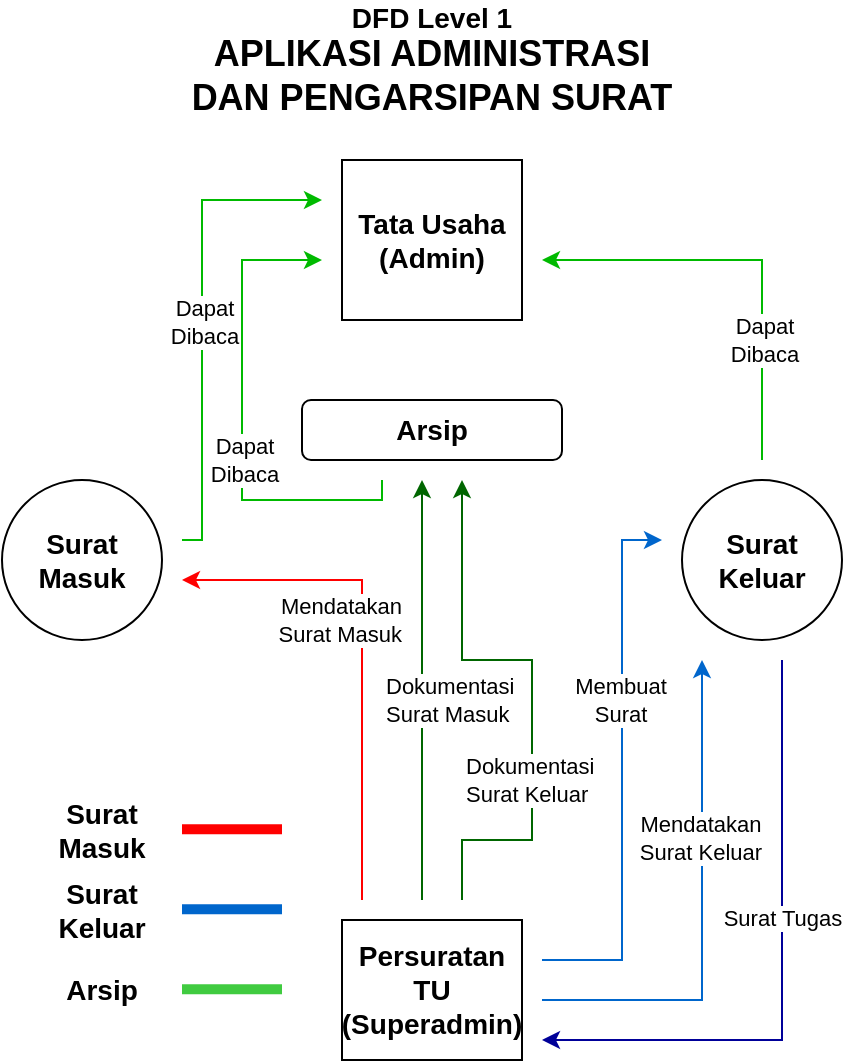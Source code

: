 <mxfile version="21.8.1" type="device">
  <diagram name="Page-1" id="-krOig79hkJ82ZUgCSBC">
    <mxGraphModel dx="1156" dy="694" grid="1" gridSize="10" guides="1" tooltips="1" connect="1" arrows="1" fold="1" page="1" pageScale="1" pageWidth="1169" pageHeight="827" math="0" shadow="0">
      <root>
        <mxCell id="0" />
        <mxCell id="1" parent="0" />
        <mxCell id="GmR0d216pOpwCIbNAV7s-1" value="&lt;font style=&quot;font-size: 14px;&quot;&gt;&lt;b&gt;Surat Masuk&lt;/b&gt;&lt;/font&gt;" style="ellipse;whiteSpace=wrap;html=1;aspect=fixed;" parent="1" vertex="1">
          <mxGeometry x="370" y="270" width="80" height="80" as="geometry" />
        </mxCell>
        <mxCell id="GmR0d216pOpwCIbNAV7s-2" value="&lt;font style=&quot;font-size: 14px;&quot;&gt;&lt;b&gt;Surat Keluar&lt;/b&gt;&lt;/font&gt;" style="ellipse;whiteSpace=wrap;html=1;aspect=fixed;" parent="1" vertex="1">
          <mxGeometry x="710" y="270" width="80" height="80" as="geometry" />
        </mxCell>
        <mxCell id="GmR0d216pOpwCIbNAV7s-3" value="&lt;font style=&quot;font-size: 14px;&quot;&gt;&lt;b&gt;Arsip&lt;/b&gt;&lt;/font&gt;" style="rounded=1;whiteSpace=wrap;html=1;" parent="1" vertex="1">
          <mxGeometry x="520" y="230" width="130" height="30" as="geometry" />
        </mxCell>
        <mxCell id="GmR0d216pOpwCIbNAV7s-4" value="&lt;font style=&quot;font-size: 14px;&quot;&gt;&lt;b&gt;Persuratan TU&lt;br&gt;(Superadmin)&lt;br&gt;&lt;/b&gt;&lt;/font&gt;" style="rounded=0;whiteSpace=wrap;html=1;" parent="1" vertex="1">
          <mxGeometry x="540" y="490" width="90" height="70" as="geometry" />
        </mxCell>
        <mxCell id="GmR0d216pOpwCIbNAV7s-5" value="" style="endArrow=classic;html=1;rounded=0;fillColor=#f8cecc;strokeColor=#ff0000;" parent="1" edge="1">
          <mxGeometry width="50" height="50" relative="1" as="geometry">
            <mxPoint x="550" y="480" as="sourcePoint" />
            <mxPoint x="460" y="320" as="targetPoint" />
            <Array as="points">
              <mxPoint x="550" y="320" />
            </Array>
          </mxGeometry>
        </mxCell>
        <mxCell id="GmR0d216pOpwCIbNAV7s-6" value="Mendatakan &lt;br&gt;Surat Masuk" style="edgeLabel;html=1;align=right;verticalAlign=middle;resizable=0;points=[];" parent="GmR0d216pOpwCIbNAV7s-5" vertex="1" connectable="0">
          <mxGeometry x="0.377" y="-1" relative="1" as="geometry">
            <mxPoint x="32" y="21" as="offset" />
          </mxGeometry>
        </mxCell>
        <mxCell id="GmR0d216pOpwCIbNAV7s-7" value="" style="endArrow=classic;html=1;rounded=0;strokeColor=#006600;" parent="1" edge="1">
          <mxGeometry width="50" height="50" relative="1" as="geometry">
            <mxPoint x="580" y="480" as="sourcePoint" />
            <mxPoint x="580" y="270" as="targetPoint" />
            <Array as="points" />
          </mxGeometry>
        </mxCell>
        <mxCell id="GmR0d216pOpwCIbNAV7s-8" value="Dokumentasi&lt;br&gt;Surat Masuk&amp;nbsp;" style="edgeLabel;html=1;align=left;verticalAlign=middle;resizable=0;points=[];strokeColor=#ff0000;" parent="GmR0d216pOpwCIbNAV7s-7" vertex="1" connectable="0">
          <mxGeometry x="0.377" y="-1" relative="1" as="geometry">
            <mxPoint x="-21" y="44" as="offset" />
          </mxGeometry>
        </mxCell>
        <mxCell id="GmR0d216pOpwCIbNAV7s-9" value="&lt;font style=&quot;font-size: 14px;&quot;&gt;&lt;b&gt;Tata Usaha&lt;br&gt;(Admin)&lt;br&gt;&lt;/b&gt;&lt;/font&gt;" style="rounded=0;whiteSpace=wrap;html=1;" parent="1" vertex="1">
          <mxGeometry x="540" y="110" width="90" height="80" as="geometry" />
        </mxCell>
        <mxCell id="GmR0d216pOpwCIbNAV7s-10" value="" style="endArrow=classic;html=1;rounded=0;strokeColor=#00BA00;" parent="1" edge="1">
          <mxGeometry width="50" height="50" relative="1" as="geometry">
            <mxPoint x="560" y="270" as="sourcePoint" />
            <mxPoint x="530" y="160" as="targetPoint" />
            <Array as="points">
              <mxPoint x="560" y="280" />
              <mxPoint x="490" y="280" />
              <mxPoint x="490" y="160" />
            </Array>
          </mxGeometry>
        </mxCell>
        <mxCell id="GmR0d216pOpwCIbNAV7s-11" value="Dapat &lt;br&gt;Dibaca" style="edgeLabel;html=1;align=center;verticalAlign=middle;resizable=0;points=[];" parent="GmR0d216pOpwCIbNAV7s-10" vertex="1" connectable="0">
          <mxGeometry x="0.369" y="-1" relative="1" as="geometry">
            <mxPoint y="64" as="offset" />
          </mxGeometry>
        </mxCell>
        <mxCell id="GmR0d216pOpwCIbNAV7s-12" value="" style="endArrow=classic;html=1;rounded=0;strokeColor=#00BA00;" parent="1" edge="1">
          <mxGeometry width="50" height="50" relative="1" as="geometry">
            <mxPoint x="460" y="300" as="sourcePoint" />
            <mxPoint x="530" y="130" as="targetPoint" />
            <Array as="points">
              <mxPoint x="470" y="300" />
              <mxPoint x="470" y="130" />
            </Array>
          </mxGeometry>
        </mxCell>
        <mxCell id="GmR0d216pOpwCIbNAV7s-13" value="Dapat &lt;br&gt;Dibaca" style="edgeLabel;html=1;align=center;verticalAlign=middle;resizable=0;points=[];" parent="GmR0d216pOpwCIbNAV7s-12" vertex="1" connectable="0">
          <mxGeometry x="0.369" y="-1" relative="1" as="geometry">
            <mxPoint y="45" as="offset" />
          </mxGeometry>
        </mxCell>
        <mxCell id="GmR0d216pOpwCIbNAV7s-14" value="" style="endArrow=classic;html=1;rounded=0;strokeColor=#0066CC;" parent="1" edge="1">
          <mxGeometry width="50" height="50" relative="1" as="geometry">
            <mxPoint x="640" y="510" as="sourcePoint" />
            <mxPoint x="700" y="300" as="targetPoint" />
            <Array as="points">
              <mxPoint x="680" y="510" />
              <mxPoint x="680" y="300" />
            </Array>
          </mxGeometry>
        </mxCell>
        <mxCell id="GmR0d216pOpwCIbNAV7s-15" value="Membuat &lt;br&gt;Surat" style="edgeLabel;html=1;align=center;verticalAlign=middle;resizable=0;points=[];" parent="GmR0d216pOpwCIbNAV7s-14" vertex="1" connectable="0">
          <mxGeometry x="-0.047" y="1" relative="1" as="geometry">
            <mxPoint y="-42" as="offset" />
          </mxGeometry>
        </mxCell>
        <mxCell id="GmR0d216pOpwCIbNAV7s-16" value="" style="endArrow=classic;html=1;rounded=0;strokeColor=#000099;" parent="1" edge="1">
          <mxGeometry width="50" height="50" relative="1" as="geometry">
            <mxPoint x="760" y="360" as="sourcePoint" />
            <mxPoint x="640" y="550" as="targetPoint" />
            <Array as="points">
              <mxPoint x="760" y="550" />
            </Array>
          </mxGeometry>
        </mxCell>
        <mxCell id="GmR0d216pOpwCIbNAV7s-17" value="Surat Tugas" style="edgeLabel;html=1;align=center;verticalAlign=middle;resizable=0;points=[];" parent="GmR0d216pOpwCIbNAV7s-16" vertex="1" connectable="0">
          <mxGeometry x="-0.17" relative="1" as="geometry">
            <mxPoint as="offset" />
          </mxGeometry>
        </mxCell>
        <mxCell id="GmR0d216pOpwCIbNAV7s-18" value="" style="endArrow=none;html=1;rounded=0;strokeWidth=5;strokeColor=#40cb40;" parent="1" edge="1">
          <mxGeometry width="50" height="50" relative="1" as="geometry">
            <mxPoint x="460" y="524.58" as="sourcePoint" />
            <mxPoint x="510" y="524.58" as="targetPoint" />
          </mxGeometry>
        </mxCell>
        <mxCell id="GmR0d216pOpwCIbNAV7s-19" value="" style="endArrow=none;html=1;rounded=0;strokeWidth=5;strokeColor=#FF0000;" parent="1" edge="1">
          <mxGeometry width="50" height="50" relative="1" as="geometry">
            <mxPoint x="460" y="444.58" as="sourcePoint" />
            <mxPoint x="510" y="444.58" as="targetPoint" />
          </mxGeometry>
        </mxCell>
        <mxCell id="GmR0d216pOpwCIbNAV7s-20" value="" style="endArrow=none;html=1;rounded=0;strokeWidth=5;strokeColor=#0066CC;" parent="1" edge="1">
          <mxGeometry width="50" height="50" relative="1" as="geometry">
            <mxPoint x="460" y="484.58" as="sourcePoint" />
            <mxPoint x="510" y="484.58" as="targetPoint" />
          </mxGeometry>
        </mxCell>
        <mxCell id="GmR0d216pOpwCIbNAV7s-21" value="" style="endArrow=classic;html=1;rounded=0;strokeColor=#006600;" parent="1" edge="1">
          <mxGeometry width="50" height="50" relative="1" as="geometry">
            <mxPoint x="600" y="480" as="sourcePoint" />
            <mxPoint x="600" y="270" as="targetPoint" />
            <Array as="points">
              <mxPoint x="600" y="450" />
              <mxPoint x="635" y="450" />
              <mxPoint x="635" y="360" />
              <mxPoint x="600" y="360" />
            </Array>
          </mxGeometry>
        </mxCell>
        <mxCell id="GmR0d216pOpwCIbNAV7s-22" value="Dokumentasi &lt;br&gt;Surat Keluar" style="edgeLabel;html=1;align=left;verticalAlign=middle;resizable=0;points=[];strokeColor=#ff0000;" parent="GmR0d216pOpwCIbNAV7s-21" vertex="1" connectable="0">
          <mxGeometry x="0.377" y="-1" relative="1" as="geometry">
            <mxPoint x="-1" y="63" as="offset" />
          </mxGeometry>
        </mxCell>
        <mxCell id="GmR0d216pOpwCIbNAV7s-23" value="&lt;font style=&quot;font-size: 14px;&quot;&gt;&lt;b&gt;Arsip&lt;/b&gt;&lt;/font&gt;" style="text;html=1;strokeColor=none;fillColor=none;align=center;verticalAlign=middle;whiteSpace=wrap;rounded=0;" parent="1" vertex="1">
          <mxGeometry x="390" y="510" width="60" height="30" as="geometry" />
        </mxCell>
        <mxCell id="GmR0d216pOpwCIbNAV7s-24" value="&lt;font style=&quot;font-size: 14px;&quot;&gt;&lt;b&gt;Surat Keluar&lt;/b&gt;&lt;/font&gt;" style="text;html=1;strokeColor=none;fillColor=none;align=center;verticalAlign=middle;whiteSpace=wrap;rounded=0;" parent="1" vertex="1">
          <mxGeometry x="390" y="470" width="60" height="30" as="geometry" />
        </mxCell>
        <mxCell id="GmR0d216pOpwCIbNAV7s-25" value="&lt;font style=&quot;font-size: 14px;&quot;&gt;&lt;b&gt;Surat Masuk&lt;/b&gt;&lt;/font&gt;" style="text;html=1;strokeColor=none;fillColor=none;align=center;verticalAlign=middle;whiteSpace=wrap;rounded=0;" parent="1" vertex="1">
          <mxGeometry x="390" y="420" width="60" height="50" as="geometry" />
        </mxCell>
        <mxCell id="mSuXqh9cYviVnFYbUiqK-2" value="" style="endArrow=classic;html=1;rounded=0;strokeColor=#00BA00;" edge="1" parent="1">
          <mxGeometry width="50" height="50" relative="1" as="geometry">
            <mxPoint x="750" y="260" as="sourcePoint" />
            <mxPoint x="640" y="160" as="targetPoint" />
            <Array as="points">
              <mxPoint x="750" y="260" />
              <mxPoint x="750" y="160" />
            </Array>
          </mxGeometry>
        </mxCell>
        <mxCell id="mSuXqh9cYviVnFYbUiqK-3" value="Dapat &lt;br&gt;Dibaca" style="edgeLabel;html=1;align=center;verticalAlign=middle;resizable=0;points=[];" vertex="1" connectable="0" parent="mSuXqh9cYviVnFYbUiqK-2">
          <mxGeometry x="0.369" y="-1" relative="1" as="geometry">
            <mxPoint x="44" y="41" as="offset" />
          </mxGeometry>
        </mxCell>
        <mxCell id="mSuXqh9cYviVnFYbUiqK-4" value="" style="endArrow=classic;html=1;rounded=0;strokeColor=#0066CC;" edge="1" parent="1">
          <mxGeometry width="50" height="50" relative="1" as="geometry">
            <mxPoint x="640" y="530" as="sourcePoint" />
            <mxPoint x="720" y="360" as="targetPoint" />
            <Array as="points">
              <mxPoint x="720" y="530" />
            </Array>
          </mxGeometry>
        </mxCell>
        <mxCell id="mSuXqh9cYviVnFYbUiqK-5" value="Mendatakan &lt;br&gt;Surat Keluar" style="edgeLabel;html=1;align=center;verticalAlign=middle;resizable=0;points=[];" vertex="1" connectable="0" parent="mSuXqh9cYviVnFYbUiqK-4">
          <mxGeometry x="-0.047" y="1" relative="1" as="geometry">
            <mxPoint y="-42" as="offset" />
          </mxGeometry>
        </mxCell>
        <mxCell id="mSuXqh9cYviVnFYbUiqK-7" value="&lt;font style=&quot;&quot;&gt;&lt;b style=&quot;&quot;&gt;&lt;font style=&quot;font-size: 14px;&quot;&gt;DFD Level 1&lt;/font&gt;&lt;/b&gt;&lt;br&gt;&lt;b style=&quot;&quot;&gt;&lt;font style=&quot;font-size: 18px;&quot;&gt;APLIKASI ADMINISTRASI DAN PENGARSIPAN SURAT&lt;/font&gt;&lt;/b&gt;&lt;br&gt;&lt;/font&gt;" style="text;html=1;strokeColor=none;fillColor=none;align=center;verticalAlign=middle;whiteSpace=wrap;rounded=0;" vertex="1" parent="1">
          <mxGeometry x="460" y="30" width="250" height="60" as="geometry" />
        </mxCell>
      </root>
    </mxGraphModel>
  </diagram>
</mxfile>
